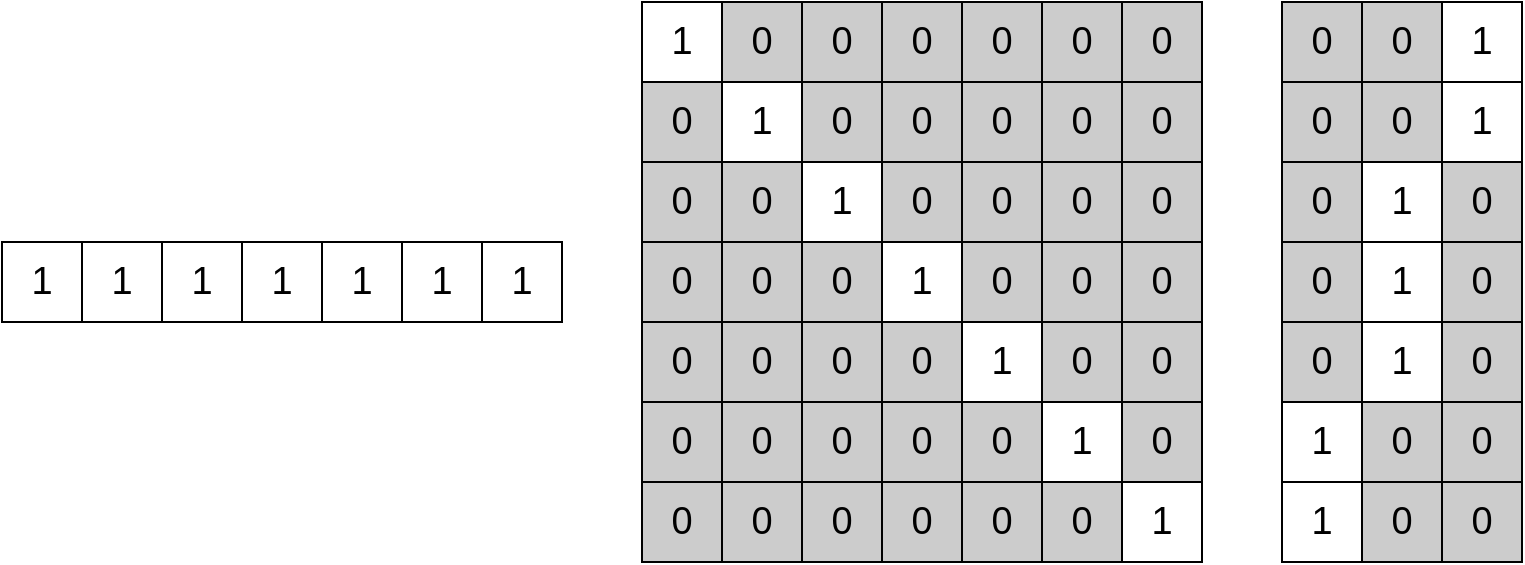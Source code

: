 <mxfile version="14.5.1" type="device"><diagram id="dyF2B47bMtqtZW7nTKwc" name="Page-1"><mxGraphModel dx="1673" dy="967" grid="0" gridSize="10" guides="1" tooltips="1" connect="1" arrows="1" fold="1" page="0" pageScale="1" pageWidth="850" pageHeight="1100" math="0" shadow="0"><root><mxCell id="0"/><mxCell id="1" parent="0"/><mxCell id="_JC6jILGVIjnRzjyqSNM-1" value="" style="rounded=0;whiteSpace=wrap;html=1;" vertex="1" parent="1"><mxGeometry y="120" width="40" height="40" as="geometry"/></mxCell><mxCell id="_JC6jILGVIjnRzjyqSNM-2" value="" style="rounded=0;whiteSpace=wrap;html=1;" vertex="1" parent="1"><mxGeometry x="40" y="120" width="40" height="40" as="geometry"/></mxCell><mxCell id="_JC6jILGVIjnRzjyqSNM-3" value="" style="rounded=0;whiteSpace=wrap;html=1;" vertex="1" parent="1"><mxGeometry x="80" y="120" width="40" height="40" as="geometry"/></mxCell><mxCell id="_JC6jILGVIjnRzjyqSNM-4" value="" style="rounded=0;whiteSpace=wrap;html=1;" vertex="1" parent="1"><mxGeometry x="120" y="120" width="40" height="40" as="geometry"/></mxCell><mxCell id="_JC6jILGVIjnRzjyqSNM-5" value="" style="rounded=0;whiteSpace=wrap;html=1;" vertex="1" parent="1"><mxGeometry x="160" y="120" width="40" height="40" as="geometry"/></mxCell><mxCell id="_JC6jILGVIjnRzjyqSNM-6" value="" style="rounded=0;whiteSpace=wrap;html=1;" vertex="1" parent="1"><mxGeometry x="200" y="120" width="40" height="40" as="geometry"/></mxCell><mxCell id="_JC6jILGVIjnRzjyqSNM-7" value="" style="rounded=0;whiteSpace=wrap;html=1;" vertex="1" parent="1"><mxGeometry x="240" y="120" width="40" height="40" as="geometry"/></mxCell><mxCell id="_JC6jILGVIjnRzjyqSNM-9" value="1" style="text;html=1;strokeColor=none;fillColor=none;align=center;verticalAlign=middle;whiteSpace=wrap;rounded=0;fontSize=19;" vertex="1" parent="1"><mxGeometry y="130" width="40" height="20" as="geometry"/></mxCell><mxCell id="_JC6jILGVIjnRzjyqSNM-10" value="1" style="text;html=1;strokeColor=none;fillColor=none;align=center;verticalAlign=middle;whiteSpace=wrap;rounded=0;fontSize=19;" vertex="1" parent="1"><mxGeometry x="40" y="130" width="40" height="20" as="geometry"/></mxCell><mxCell id="_JC6jILGVIjnRzjyqSNM-11" value="1" style="text;html=1;strokeColor=none;fillColor=none;align=center;verticalAlign=middle;whiteSpace=wrap;rounded=0;fontSize=19;" vertex="1" parent="1"><mxGeometry x="80" y="130" width="40" height="20" as="geometry"/></mxCell><mxCell id="_JC6jILGVIjnRzjyqSNM-12" value="1" style="text;html=1;strokeColor=none;fillColor=none;align=center;verticalAlign=middle;whiteSpace=wrap;rounded=0;fontSize=19;" vertex="1" parent="1"><mxGeometry x="120" y="130" width="40" height="20" as="geometry"/></mxCell><mxCell id="_JC6jILGVIjnRzjyqSNM-13" value="1" style="text;html=1;strokeColor=none;fillColor=none;align=center;verticalAlign=middle;whiteSpace=wrap;rounded=0;fontSize=19;" vertex="1" parent="1"><mxGeometry x="160" y="130" width="40" height="20" as="geometry"/></mxCell><mxCell id="_JC6jILGVIjnRzjyqSNM-14" value="1" style="text;html=1;strokeColor=none;fillColor=none;align=center;verticalAlign=middle;whiteSpace=wrap;rounded=0;fontSize=19;" vertex="1" parent="1"><mxGeometry x="200" y="130" width="40" height="20" as="geometry"/></mxCell><mxCell id="_JC6jILGVIjnRzjyqSNM-15" value="1" style="text;html=1;strokeColor=none;fillColor=none;align=center;verticalAlign=middle;whiteSpace=wrap;rounded=0;fontSize=19;" vertex="1" parent="1"><mxGeometry x="240" y="130" width="40" height="20" as="geometry"/></mxCell><mxCell id="_JC6jILGVIjnRzjyqSNM-16" value="" style="rounded=0;whiteSpace=wrap;html=1;" vertex="1" parent="1"><mxGeometry x="320" width="40" height="40" as="geometry"/></mxCell><mxCell id="_JC6jILGVIjnRzjyqSNM-23" value="1" style="text;html=1;strokeColor=none;fillColor=none;align=center;verticalAlign=middle;whiteSpace=wrap;rounded=0;fontSize=19;" vertex="1" parent="1"><mxGeometry x="320" y="10" width="40" height="20" as="geometry"/></mxCell><mxCell id="_JC6jILGVIjnRzjyqSNM-30" value="" style="rounded=0;whiteSpace=wrap;html=1;" vertex="1" parent="1"><mxGeometry x="360" y="40" width="40" height="40" as="geometry"/></mxCell><mxCell id="_JC6jILGVIjnRzjyqSNM-31" value="1" style="text;html=1;strokeColor=none;fillColor=none;align=center;verticalAlign=middle;whiteSpace=wrap;rounded=0;fontSize=19;" vertex="1" parent="1"><mxGeometry x="360" y="50" width="40" height="20" as="geometry"/></mxCell><mxCell id="_JC6jILGVIjnRzjyqSNM-32" value="" style="rounded=0;whiteSpace=wrap;html=1;" vertex="1" parent="1"><mxGeometry x="400" y="80" width="40" height="40" as="geometry"/></mxCell><mxCell id="_JC6jILGVIjnRzjyqSNM-33" value="1" style="text;html=1;strokeColor=none;fillColor=none;align=center;verticalAlign=middle;whiteSpace=wrap;rounded=0;fontSize=19;" vertex="1" parent="1"><mxGeometry x="400" y="90" width="40" height="20" as="geometry"/></mxCell><mxCell id="_JC6jILGVIjnRzjyqSNM-34" value="" style="rounded=0;whiteSpace=wrap;html=1;" vertex="1" parent="1"><mxGeometry x="440" y="120" width="40" height="40" as="geometry"/></mxCell><mxCell id="_JC6jILGVIjnRzjyqSNM-35" value="1" style="text;html=1;strokeColor=none;fillColor=none;align=center;verticalAlign=middle;whiteSpace=wrap;rounded=0;fontSize=19;" vertex="1" parent="1"><mxGeometry x="440" y="130" width="40" height="20" as="geometry"/></mxCell><mxCell id="_JC6jILGVIjnRzjyqSNM-36" value="" style="rounded=0;whiteSpace=wrap;html=1;" vertex="1" parent="1"><mxGeometry x="480" y="160" width="40" height="40" as="geometry"/></mxCell><mxCell id="_JC6jILGVIjnRzjyqSNM-37" value="1" style="text;html=1;strokeColor=none;fillColor=none;align=center;verticalAlign=middle;whiteSpace=wrap;rounded=0;fontSize=19;" vertex="1" parent="1"><mxGeometry x="480" y="170" width="40" height="20" as="geometry"/></mxCell><mxCell id="_JC6jILGVIjnRzjyqSNM-38" value="" style="rounded=0;whiteSpace=wrap;html=1;" vertex="1" parent="1"><mxGeometry x="520" y="200" width="40" height="40" as="geometry"/></mxCell><mxCell id="_JC6jILGVIjnRzjyqSNM-39" value="1" style="text;html=1;strokeColor=none;fillColor=none;align=center;verticalAlign=middle;whiteSpace=wrap;rounded=0;fontSize=19;" vertex="1" parent="1"><mxGeometry x="520" y="210" width="40" height="20" as="geometry"/></mxCell><mxCell id="_JC6jILGVIjnRzjyqSNM-40" value="" style="rounded=0;whiteSpace=wrap;html=1;" vertex="1" parent="1"><mxGeometry x="560" y="240" width="40" height="40" as="geometry"/></mxCell><mxCell id="_JC6jILGVIjnRzjyqSNM-41" value="1" style="text;html=1;strokeColor=none;fillColor=none;align=center;verticalAlign=middle;whiteSpace=wrap;rounded=0;fontSize=19;" vertex="1" parent="1"><mxGeometry x="560" y="250" width="40" height="20" as="geometry"/></mxCell><mxCell id="_JC6jILGVIjnRzjyqSNM-42" value="" style="rounded=0;whiteSpace=wrap;html=1;fillColor=#CCCCCC;" vertex="1" parent="1"><mxGeometry x="360" width="40" height="40" as="geometry"/></mxCell><mxCell id="_JC6jILGVIjnRzjyqSNM-43" value="0" style="text;html=1;strokeColor=none;fillColor=none;align=center;verticalAlign=middle;whiteSpace=wrap;rounded=0;fontSize=19;" vertex="1" parent="1"><mxGeometry x="360" y="10" width="40" height="20" as="geometry"/></mxCell><mxCell id="_JC6jILGVIjnRzjyqSNM-44" value="" style="rounded=0;whiteSpace=wrap;html=1;fillColor=#CCCCCC;" vertex="1" parent="1"><mxGeometry x="400" width="40" height="40" as="geometry"/></mxCell><mxCell id="_JC6jILGVIjnRzjyqSNM-45" value="0" style="text;html=1;strokeColor=none;fillColor=none;align=center;verticalAlign=middle;whiteSpace=wrap;rounded=0;fontSize=19;" vertex="1" parent="1"><mxGeometry x="400" y="10" width="40" height="20" as="geometry"/></mxCell><mxCell id="_JC6jILGVIjnRzjyqSNM-46" value="" style="rounded=0;whiteSpace=wrap;html=1;fillColor=#CCCCCC;" vertex="1" parent="1"><mxGeometry x="520" y="160" width="40" height="40" as="geometry"/></mxCell><mxCell id="_JC6jILGVIjnRzjyqSNM-47" value="0" style="text;html=1;strokeColor=none;fillColor=none;align=center;verticalAlign=middle;whiteSpace=wrap;rounded=0;fontSize=19;" vertex="1" parent="1"><mxGeometry x="520" y="170" width="40" height="20" as="geometry"/></mxCell><mxCell id="_JC6jILGVIjnRzjyqSNM-48" value="" style="rounded=0;whiteSpace=wrap;html=1;fillColor=#CCCCCC;" vertex="1" parent="1"><mxGeometry x="560" y="160" width="40" height="40" as="geometry"/></mxCell><mxCell id="_JC6jILGVIjnRzjyqSNM-49" value="0" style="text;html=1;strokeColor=none;fillColor=none;align=center;verticalAlign=middle;whiteSpace=wrap;rounded=0;fontSize=19;" vertex="1" parent="1"><mxGeometry x="560" y="170" width="40" height="20" as="geometry"/></mxCell><mxCell id="_JC6jILGVIjnRzjyqSNM-50" value="" style="rounded=0;whiteSpace=wrap;html=1;fillColor=#CCCCCC;" vertex="1" parent="1"><mxGeometry x="440" y="200" width="40" height="40" as="geometry"/></mxCell><mxCell id="_JC6jILGVIjnRzjyqSNM-51" value="0" style="text;html=1;strokeColor=none;fillColor=none;align=center;verticalAlign=middle;whiteSpace=wrap;rounded=0;fontSize=19;" vertex="1" parent="1"><mxGeometry x="440" y="210" width="40" height="20" as="geometry"/></mxCell><mxCell id="_JC6jILGVIjnRzjyqSNM-52" value="" style="rounded=0;whiteSpace=wrap;html=1;fillColor=#CCCCCC;" vertex="1" parent="1"><mxGeometry x="480" y="200" width="40" height="40" as="geometry"/></mxCell><mxCell id="_JC6jILGVIjnRzjyqSNM-53" value="0" style="text;html=1;strokeColor=none;fillColor=none;align=center;verticalAlign=middle;whiteSpace=wrap;rounded=0;fontSize=19;" vertex="1" parent="1"><mxGeometry x="480" y="210" width="40" height="20" as="geometry"/></mxCell><mxCell id="_JC6jILGVIjnRzjyqSNM-54" value="" style="rounded=0;whiteSpace=wrap;html=1;fillColor=#CCCCCC;" vertex="1" parent="1"><mxGeometry x="560" y="200" width="40" height="40" as="geometry"/></mxCell><mxCell id="_JC6jILGVIjnRzjyqSNM-55" value="0" style="text;html=1;strokeColor=none;fillColor=none;align=center;verticalAlign=middle;whiteSpace=wrap;rounded=0;fontSize=19;" vertex="1" parent="1"><mxGeometry x="560" y="210" width="40" height="20" as="geometry"/></mxCell><mxCell id="_JC6jILGVIjnRzjyqSNM-56" value="" style="rounded=0;whiteSpace=wrap;html=1;fillColor=#CCCCCC;" vertex="1" parent="1"><mxGeometry x="320" y="40" width="40" height="40" as="geometry"/></mxCell><mxCell id="_JC6jILGVIjnRzjyqSNM-57" value="0" style="text;html=1;strokeColor=none;fillColor=none;align=center;verticalAlign=middle;whiteSpace=wrap;rounded=0;fontSize=19;" vertex="1" parent="1"><mxGeometry x="320" y="50" width="40" height="20" as="geometry"/></mxCell><mxCell id="_JC6jILGVIjnRzjyqSNM-58" value="" style="rounded=0;whiteSpace=wrap;html=1;fillColor=#CCCCCC;" vertex="1" parent="1"><mxGeometry x="320" y="80" width="40" height="40" as="geometry"/></mxCell><mxCell id="_JC6jILGVIjnRzjyqSNM-59" value="0" style="text;html=1;strokeColor=none;fillColor=none;align=center;verticalAlign=middle;whiteSpace=wrap;rounded=0;fontSize=19;" vertex="1" parent="1"><mxGeometry x="320" y="90" width="40" height="20" as="geometry"/></mxCell><mxCell id="_JC6jILGVIjnRzjyqSNM-60" value="" style="rounded=0;whiteSpace=wrap;html=1;fillColor=#CCCCCC;" vertex="1" parent="1"><mxGeometry x="360" y="80" width="40" height="40" as="geometry"/></mxCell><mxCell id="_JC6jILGVIjnRzjyqSNM-61" value="0" style="text;html=1;strokeColor=none;fillColor=none;align=center;verticalAlign=middle;whiteSpace=wrap;rounded=0;fontSize=19;" vertex="1" parent="1"><mxGeometry x="360" y="90" width="40" height="20" as="geometry"/></mxCell><mxCell id="_JC6jILGVIjnRzjyqSNM-62" value="" style="rounded=0;whiteSpace=wrap;html=1;fillColor=#CCCCCC;" vertex="1" parent="1"><mxGeometry x="400" y="40" width="40" height="40" as="geometry"/></mxCell><mxCell id="_JC6jILGVIjnRzjyqSNM-63" value="0" style="text;html=1;strokeColor=none;fillColor=none;align=center;verticalAlign=middle;whiteSpace=wrap;rounded=0;fontSize=19;" vertex="1" parent="1"><mxGeometry x="400" y="50" width="40" height="20" as="geometry"/></mxCell><mxCell id="_JC6jILGVIjnRzjyqSNM-64" value="" style="rounded=0;whiteSpace=wrap;html=1;fillColor=#CCCCCC;" vertex="1" parent="1"><mxGeometry x="440" y="40" width="40" height="40" as="geometry"/></mxCell><mxCell id="_JC6jILGVIjnRzjyqSNM-65" value="0" style="text;html=1;strokeColor=none;fillColor=none;align=center;verticalAlign=middle;whiteSpace=wrap;rounded=0;fontSize=19;" vertex="1" parent="1"><mxGeometry x="440" y="50" width="40" height="20" as="geometry"/></mxCell><mxCell id="_JC6jILGVIjnRzjyqSNM-66" value="" style="rounded=0;whiteSpace=wrap;html=1;fillColor=#CCCCCC;" vertex="1" parent="1"><mxGeometry x="440" y="80" width="40" height="40" as="geometry"/></mxCell><mxCell id="_JC6jILGVIjnRzjyqSNM-67" value="0" style="text;html=1;strokeColor=none;fillColor=none;align=center;verticalAlign=middle;whiteSpace=wrap;rounded=0;fontSize=19;" vertex="1" parent="1"><mxGeometry x="440" y="90" width="40" height="20" as="geometry"/></mxCell><mxCell id="_JC6jILGVIjnRzjyqSNM-68" value="" style="rounded=0;whiteSpace=wrap;html=1;fillColor=#CCCCCC;" vertex="1" parent="1"><mxGeometry x="480" y="80" width="40" height="40" as="geometry"/></mxCell><mxCell id="_JC6jILGVIjnRzjyqSNM-69" value="0" style="text;html=1;strokeColor=none;fillColor=none;align=center;verticalAlign=middle;whiteSpace=wrap;rounded=0;fontSize=19;" vertex="1" parent="1"><mxGeometry x="480" y="90" width="40" height="20" as="geometry"/></mxCell><mxCell id="_JC6jILGVIjnRzjyqSNM-70" value="" style="rounded=0;whiteSpace=wrap;html=1;fillColor=#CCCCCC;" vertex="1" parent="1"><mxGeometry x="520" y="80" width="40" height="40" as="geometry"/></mxCell><mxCell id="_JC6jILGVIjnRzjyqSNM-71" value="0" style="text;html=1;strokeColor=none;fillColor=none;align=center;verticalAlign=middle;whiteSpace=wrap;rounded=0;fontSize=19;" vertex="1" parent="1"><mxGeometry x="520" y="90" width="40" height="20" as="geometry"/></mxCell><mxCell id="_JC6jILGVIjnRzjyqSNM-72" value="" style="rounded=0;whiteSpace=wrap;html=1;fillColor=#CCCCCC;" vertex="1" parent="1"><mxGeometry x="560" y="80" width="40" height="40" as="geometry"/></mxCell><mxCell id="_JC6jILGVIjnRzjyqSNM-73" value="0" style="text;html=1;strokeColor=none;fillColor=none;align=center;verticalAlign=middle;whiteSpace=wrap;rounded=0;fontSize=19;" vertex="1" parent="1"><mxGeometry x="560" y="90" width="40" height="20" as="geometry"/></mxCell><mxCell id="_JC6jILGVIjnRzjyqSNM-74" value="" style="rounded=0;whiteSpace=wrap;html=1;fillColor=#CCCCCC;" vertex="1" parent="1"><mxGeometry x="440" width="40" height="40" as="geometry"/></mxCell><mxCell id="_JC6jILGVIjnRzjyqSNM-75" value="0" style="text;html=1;strokeColor=none;fillColor=none;align=center;verticalAlign=middle;whiteSpace=wrap;rounded=0;fontSize=19;" vertex="1" parent="1"><mxGeometry x="440" y="10" width="40" height="20" as="geometry"/></mxCell><mxCell id="_JC6jILGVIjnRzjyqSNM-76" value="" style="rounded=0;whiteSpace=wrap;html=1;fillColor=#CCCCCC;" vertex="1" parent="1"><mxGeometry x="480" width="40" height="40" as="geometry"/></mxCell><mxCell id="_JC6jILGVIjnRzjyqSNM-77" value="0" style="text;html=1;strokeColor=none;fillColor=none;align=center;verticalAlign=middle;whiteSpace=wrap;rounded=0;fontSize=19;" vertex="1" parent="1"><mxGeometry x="480" y="10" width="40" height="20" as="geometry"/></mxCell><mxCell id="_JC6jILGVIjnRzjyqSNM-78" value="" style="rounded=0;whiteSpace=wrap;html=1;fillColor=#CCCCCC;" vertex="1" parent="1"><mxGeometry x="520" width="40" height="40" as="geometry"/></mxCell><mxCell id="_JC6jILGVIjnRzjyqSNM-79" value="0" style="text;html=1;strokeColor=none;fillColor=none;align=center;verticalAlign=middle;whiteSpace=wrap;rounded=0;fontSize=19;" vertex="1" parent="1"><mxGeometry x="520" y="10" width="40" height="20" as="geometry"/></mxCell><mxCell id="_JC6jILGVIjnRzjyqSNM-80" value="" style="rounded=0;whiteSpace=wrap;html=1;fillColor=#CCCCCC;" vertex="1" parent="1"><mxGeometry x="560" width="40" height="40" as="geometry"/></mxCell><mxCell id="_JC6jILGVIjnRzjyqSNM-81" value="0" style="text;html=1;strokeColor=none;fillColor=none;align=center;verticalAlign=middle;whiteSpace=wrap;rounded=0;fontSize=19;" vertex="1" parent="1"><mxGeometry x="560" y="10" width="40" height="20" as="geometry"/></mxCell><mxCell id="_JC6jILGVIjnRzjyqSNM-82" value="" style="rounded=0;whiteSpace=wrap;html=1;fillColor=#CCCCCC;" vertex="1" parent="1"><mxGeometry x="480" y="40" width="40" height="40" as="geometry"/></mxCell><mxCell id="_JC6jILGVIjnRzjyqSNM-83" value="0" style="text;html=1;strokeColor=none;fillColor=none;align=center;verticalAlign=middle;whiteSpace=wrap;rounded=0;fontSize=19;" vertex="1" parent="1"><mxGeometry x="480" y="50" width="40" height="20" as="geometry"/></mxCell><mxCell id="_JC6jILGVIjnRzjyqSNM-84" value="" style="rounded=0;whiteSpace=wrap;html=1;fillColor=#CCCCCC;" vertex="1" parent="1"><mxGeometry x="520" y="40" width="40" height="40" as="geometry"/></mxCell><mxCell id="_JC6jILGVIjnRzjyqSNM-85" value="0" style="text;html=1;strokeColor=none;fillColor=none;align=center;verticalAlign=middle;whiteSpace=wrap;rounded=0;fontSize=19;" vertex="1" parent="1"><mxGeometry x="520" y="50" width="40" height="20" as="geometry"/></mxCell><mxCell id="_JC6jILGVIjnRzjyqSNM-86" value="" style="rounded=0;whiteSpace=wrap;html=1;fillColor=#CCCCCC;" vertex="1" parent="1"><mxGeometry x="480" y="120" width="40" height="40" as="geometry"/></mxCell><mxCell id="_JC6jILGVIjnRzjyqSNM-87" value="0" style="text;html=1;strokeColor=none;fillColor=none;align=center;verticalAlign=middle;whiteSpace=wrap;rounded=0;fontSize=19;" vertex="1" parent="1"><mxGeometry x="480" y="130" width="40" height="20" as="geometry"/></mxCell><mxCell id="_JC6jILGVIjnRzjyqSNM-88" value="" style="rounded=0;whiteSpace=wrap;html=1;fillColor=#CCCCCC;" vertex="1" parent="1"><mxGeometry x="520" y="120" width="40" height="40" as="geometry"/></mxCell><mxCell id="_JC6jILGVIjnRzjyqSNM-89" value="0" style="text;html=1;strokeColor=none;fillColor=none;align=center;verticalAlign=middle;whiteSpace=wrap;rounded=0;fontSize=19;" vertex="1" parent="1"><mxGeometry x="520" y="130" width="40" height="20" as="geometry"/></mxCell><mxCell id="_JC6jILGVIjnRzjyqSNM-90" value="" style="rounded=0;whiteSpace=wrap;html=1;fillColor=#CCCCCC;" vertex="1" parent="1"><mxGeometry x="480" y="240" width="40" height="40" as="geometry"/></mxCell><mxCell id="_JC6jILGVIjnRzjyqSNM-91" value="0" style="text;html=1;strokeColor=none;fillColor=none;align=center;verticalAlign=middle;whiteSpace=wrap;rounded=0;fontSize=19;" vertex="1" parent="1"><mxGeometry x="480" y="250" width="40" height="20" as="geometry"/></mxCell><mxCell id="_JC6jILGVIjnRzjyqSNM-92" value="" style="rounded=0;whiteSpace=wrap;html=1;fillColor=#CCCCCC;" vertex="1" parent="1"><mxGeometry x="520" y="240" width="40" height="40" as="geometry"/></mxCell><mxCell id="_JC6jILGVIjnRzjyqSNM-93" value="0" style="text;html=1;strokeColor=none;fillColor=none;align=center;verticalAlign=middle;whiteSpace=wrap;rounded=0;fontSize=19;" vertex="1" parent="1"><mxGeometry x="520" y="250" width="40" height="20" as="geometry"/></mxCell><mxCell id="_JC6jILGVIjnRzjyqSNM-94" value="" style="rounded=0;whiteSpace=wrap;html=1;fillColor=#CCCCCC;" vertex="1" parent="1"><mxGeometry x="400" y="240" width="40" height="40" as="geometry"/></mxCell><mxCell id="_JC6jILGVIjnRzjyqSNM-95" value="0" style="text;html=1;strokeColor=none;fillColor=none;align=center;verticalAlign=middle;whiteSpace=wrap;rounded=0;fontSize=19;" vertex="1" parent="1"><mxGeometry x="400" y="250" width="40" height="20" as="geometry"/></mxCell><mxCell id="_JC6jILGVIjnRzjyqSNM-96" value="" style="rounded=0;whiteSpace=wrap;html=1;fillColor=#CCCCCC;" vertex="1" parent="1"><mxGeometry x="440" y="240" width="40" height="40" as="geometry"/></mxCell><mxCell id="_JC6jILGVIjnRzjyqSNM-97" value="0" style="text;html=1;strokeColor=none;fillColor=none;align=center;verticalAlign=middle;whiteSpace=wrap;rounded=0;fontSize=19;" vertex="1" parent="1"><mxGeometry x="440" y="250" width="40" height="20" as="geometry"/></mxCell><mxCell id="_JC6jILGVIjnRzjyqSNM-98" value="" style="rounded=0;whiteSpace=wrap;html=1;fillColor=#CCCCCC;" vertex="1" parent="1"><mxGeometry x="320" y="240" width="40" height="40" as="geometry"/></mxCell><mxCell id="_JC6jILGVIjnRzjyqSNM-99" value="0" style="text;html=1;strokeColor=none;fillColor=none;align=center;verticalAlign=middle;whiteSpace=wrap;rounded=0;fontSize=19;" vertex="1" parent="1"><mxGeometry x="320" y="250" width="40" height="20" as="geometry"/></mxCell><mxCell id="_JC6jILGVIjnRzjyqSNM-100" value="" style="rounded=0;whiteSpace=wrap;html=1;fillColor=#CCCCCC;" vertex="1" parent="1"><mxGeometry x="360" y="240" width="40" height="40" as="geometry"/></mxCell><mxCell id="_JC6jILGVIjnRzjyqSNM-101" value="0" style="text;html=1;strokeColor=none;fillColor=none;align=center;verticalAlign=middle;whiteSpace=wrap;rounded=0;fontSize=19;" vertex="1" parent="1"><mxGeometry x="360" y="250" width="40" height="20" as="geometry"/></mxCell><mxCell id="_JC6jILGVIjnRzjyqSNM-102" value="" style="rounded=0;whiteSpace=wrap;html=1;fillColor=#CCCCCC;" vertex="1" parent="1"><mxGeometry x="360" y="200" width="40" height="40" as="geometry"/></mxCell><mxCell id="_JC6jILGVIjnRzjyqSNM-103" value="0" style="text;html=1;strokeColor=none;fillColor=none;align=center;verticalAlign=middle;whiteSpace=wrap;rounded=0;fontSize=19;" vertex="1" parent="1"><mxGeometry x="360" y="210" width="40" height="20" as="geometry"/></mxCell><mxCell id="_JC6jILGVIjnRzjyqSNM-104" value="" style="rounded=0;whiteSpace=wrap;html=1;fillColor=#CCCCCC;" vertex="1" parent="1"><mxGeometry x="400" y="200" width="40" height="40" as="geometry"/></mxCell><mxCell id="_JC6jILGVIjnRzjyqSNM-105" value="0" style="text;html=1;strokeColor=none;fillColor=none;align=center;verticalAlign=middle;whiteSpace=wrap;rounded=0;fontSize=19;" vertex="1" parent="1"><mxGeometry x="400" y="210" width="40" height="20" as="geometry"/></mxCell><mxCell id="_JC6jILGVIjnRzjyqSNM-106" value="" style="rounded=0;whiteSpace=wrap;html=1;fillColor=#CCCCCC;" vertex="1" parent="1"><mxGeometry x="400" y="160" width="40" height="40" as="geometry"/></mxCell><mxCell id="_JC6jILGVIjnRzjyqSNM-107" value="0" style="text;html=1;strokeColor=none;fillColor=none;align=center;verticalAlign=middle;whiteSpace=wrap;rounded=0;fontSize=19;" vertex="1" parent="1"><mxGeometry x="400" y="170" width="40" height="20" as="geometry"/></mxCell><mxCell id="_JC6jILGVIjnRzjyqSNM-108" value="" style="rounded=0;whiteSpace=wrap;html=1;fillColor=#CCCCCC;" vertex="1" parent="1"><mxGeometry x="440" y="160" width="40" height="40" as="geometry"/></mxCell><mxCell id="_JC6jILGVIjnRzjyqSNM-109" value="0" style="text;html=1;strokeColor=none;fillColor=none;align=center;verticalAlign=middle;whiteSpace=wrap;rounded=0;fontSize=19;" vertex="1" parent="1"><mxGeometry x="440" y="170" width="40" height="20" as="geometry"/></mxCell><mxCell id="_JC6jILGVIjnRzjyqSNM-110" value="" style="rounded=0;whiteSpace=wrap;html=1;fillColor=#CCCCCC;" vertex="1" parent="1"><mxGeometry x="320" y="160" width="40" height="40" as="geometry"/></mxCell><mxCell id="_JC6jILGVIjnRzjyqSNM-111" value="0" style="text;html=1;strokeColor=none;fillColor=none;align=center;verticalAlign=middle;whiteSpace=wrap;rounded=0;fontSize=19;" vertex="1" parent="1"><mxGeometry x="320" y="170" width="40" height="20" as="geometry"/></mxCell><mxCell id="_JC6jILGVIjnRzjyqSNM-112" value="" style="rounded=0;whiteSpace=wrap;html=1;fillColor=#CCCCCC;" vertex="1" parent="1"><mxGeometry x="360" y="160" width="40" height="40" as="geometry"/></mxCell><mxCell id="_JC6jILGVIjnRzjyqSNM-113" value="0" style="text;html=1;strokeColor=none;fillColor=none;align=center;verticalAlign=middle;whiteSpace=wrap;rounded=0;fontSize=19;" vertex="1" parent="1"><mxGeometry x="360" y="170" width="40" height="20" as="geometry"/></mxCell><mxCell id="_JC6jILGVIjnRzjyqSNM-114" value="" style="rounded=0;whiteSpace=wrap;html=1;fillColor=#CCCCCC;" vertex="1" parent="1"><mxGeometry x="360" y="120" width="40" height="40" as="geometry"/></mxCell><mxCell id="_JC6jILGVIjnRzjyqSNM-115" value="0" style="text;html=1;strokeColor=none;fillColor=none;align=center;verticalAlign=middle;whiteSpace=wrap;rounded=0;fontSize=19;" vertex="1" parent="1"><mxGeometry x="360" y="130" width="40" height="20" as="geometry"/></mxCell><mxCell id="_JC6jILGVIjnRzjyqSNM-116" value="" style="rounded=0;whiteSpace=wrap;html=1;fillColor=#CCCCCC;" vertex="1" parent="1"><mxGeometry x="400" y="120" width="40" height="40" as="geometry"/></mxCell><mxCell id="_JC6jILGVIjnRzjyqSNM-117" value="0" style="text;html=1;strokeColor=none;fillColor=none;align=center;verticalAlign=middle;whiteSpace=wrap;rounded=0;fontSize=19;" vertex="1" parent="1"><mxGeometry x="400" y="130" width="40" height="20" as="geometry"/></mxCell><mxCell id="_JC6jILGVIjnRzjyqSNM-118" value="" style="rounded=0;whiteSpace=wrap;html=1;fillColor=#CCCCCC;" vertex="1" parent="1"><mxGeometry x="560" y="40" width="40" height="40" as="geometry"/></mxCell><mxCell id="_JC6jILGVIjnRzjyqSNM-119" value="0" style="text;html=1;strokeColor=none;fillColor=none;align=center;verticalAlign=middle;whiteSpace=wrap;rounded=0;fontSize=19;" vertex="1" parent="1"><mxGeometry x="560" y="50" width="40" height="20" as="geometry"/></mxCell><mxCell id="_JC6jILGVIjnRzjyqSNM-120" value="" style="rounded=0;whiteSpace=wrap;html=1;fillColor=#CCCCCC;" vertex="1" parent="1"><mxGeometry x="560" y="120" width="40" height="40" as="geometry"/></mxCell><mxCell id="_JC6jILGVIjnRzjyqSNM-121" value="0" style="text;html=1;strokeColor=none;fillColor=none;align=center;verticalAlign=middle;whiteSpace=wrap;rounded=0;fontSize=19;" vertex="1" parent="1"><mxGeometry x="560" y="130" width="40" height="20" as="geometry"/></mxCell><mxCell id="_JC6jILGVIjnRzjyqSNM-122" value="" style="rounded=0;whiteSpace=wrap;html=1;fillColor=#CCCCCC;" vertex="1" parent="1"><mxGeometry x="320" y="120" width="40" height="40" as="geometry"/></mxCell><mxCell id="_JC6jILGVIjnRzjyqSNM-123" value="0" style="text;html=1;strokeColor=none;fillColor=none;align=center;verticalAlign=middle;whiteSpace=wrap;rounded=0;fontSize=19;" vertex="1" parent="1"><mxGeometry x="320" y="130" width="40" height="20" as="geometry"/></mxCell><mxCell id="_JC6jILGVIjnRzjyqSNM-124" value="" style="rounded=0;whiteSpace=wrap;html=1;fillColor=#CCCCCC;" vertex="1" parent="1"><mxGeometry x="320" y="200" width="40" height="40" as="geometry"/></mxCell><mxCell id="_JC6jILGVIjnRzjyqSNM-125" value="0" style="text;html=1;strokeColor=none;fillColor=none;align=center;verticalAlign=middle;whiteSpace=wrap;rounded=0;fontSize=19;" vertex="1" parent="1"><mxGeometry x="320" y="210" width="40" height="20" as="geometry"/></mxCell><mxCell id="_JC6jILGVIjnRzjyqSNM-126" value="" style="rounded=0;whiteSpace=wrap;html=1;" vertex="1" parent="1"><mxGeometry x="720" width="40" height="40" as="geometry"/></mxCell><mxCell id="_JC6jILGVIjnRzjyqSNM-127" value="1" style="text;html=1;strokeColor=none;fillColor=none;align=center;verticalAlign=middle;whiteSpace=wrap;rounded=0;fontSize=19;" vertex="1" parent="1"><mxGeometry x="720" y="10" width="40" height="20" as="geometry"/></mxCell><mxCell id="_JC6jILGVIjnRzjyqSNM-128" value="" style="rounded=0;whiteSpace=wrap;html=1;" vertex="1" parent="1"><mxGeometry x="720" y="40" width="40" height="40" as="geometry"/></mxCell><mxCell id="_JC6jILGVIjnRzjyqSNM-129" value="1" style="text;html=1;strokeColor=none;fillColor=none;align=center;verticalAlign=middle;whiteSpace=wrap;rounded=0;fontSize=19;" vertex="1" parent="1"><mxGeometry x="720" y="50" width="40" height="20" as="geometry"/></mxCell><mxCell id="_JC6jILGVIjnRzjyqSNM-130" value="" style="rounded=0;whiteSpace=wrap;html=1;" vertex="1" parent="1"><mxGeometry x="680" y="80" width="40" height="40" as="geometry"/></mxCell><mxCell id="_JC6jILGVIjnRzjyqSNM-131" value="1" style="text;html=1;strokeColor=none;fillColor=none;align=center;verticalAlign=middle;whiteSpace=wrap;rounded=0;fontSize=19;" vertex="1" parent="1"><mxGeometry x="680" y="90" width="40" height="20" as="geometry"/></mxCell><mxCell id="_JC6jILGVIjnRzjyqSNM-132" value="" style="rounded=0;whiteSpace=wrap;html=1;" vertex="1" parent="1"><mxGeometry x="680" y="120" width="40" height="40" as="geometry"/></mxCell><mxCell id="_JC6jILGVIjnRzjyqSNM-133" value="1" style="text;html=1;strokeColor=none;fillColor=none;align=center;verticalAlign=middle;whiteSpace=wrap;rounded=0;fontSize=19;" vertex="1" parent="1"><mxGeometry x="680" y="130" width="40" height="20" as="geometry"/></mxCell><mxCell id="_JC6jILGVIjnRzjyqSNM-134" value="" style="rounded=0;whiteSpace=wrap;html=1;" vertex="1" parent="1"><mxGeometry x="680" y="160" width="40" height="40" as="geometry"/></mxCell><mxCell id="_JC6jILGVIjnRzjyqSNM-135" value="1" style="text;html=1;strokeColor=none;fillColor=none;align=center;verticalAlign=middle;whiteSpace=wrap;rounded=0;fontSize=19;" vertex="1" parent="1"><mxGeometry x="680" y="170" width="40" height="20" as="geometry"/></mxCell><mxCell id="_JC6jILGVIjnRzjyqSNM-136" value="" style="rounded=0;whiteSpace=wrap;html=1;" vertex="1" parent="1"><mxGeometry x="640" y="200" width="40" height="40" as="geometry"/></mxCell><mxCell id="_JC6jILGVIjnRzjyqSNM-137" value="1" style="text;html=1;strokeColor=none;fillColor=none;align=center;verticalAlign=middle;whiteSpace=wrap;rounded=0;fontSize=19;" vertex="1" parent="1"><mxGeometry x="640" y="210" width="40" height="20" as="geometry"/></mxCell><mxCell id="_JC6jILGVIjnRzjyqSNM-138" value="" style="rounded=0;whiteSpace=wrap;html=1;" vertex="1" parent="1"><mxGeometry x="640" y="240" width="40" height="40" as="geometry"/></mxCell><mxCell id="_JC6jILGVIjnRzjyqSNM-139" value="1" style="text;html=1;strokeColor=none;fillColor=none;align=center;verticalAlign=middle;whiteSpace=wrap;rounded=0;fontSize=19;" vertex="1" parent="1"><mxGeometry x="640" y="250" width="40" height="20" as="geometry"/></mxCell><mxCell id="_JC6jILGVIjnRzjyqSNM-142" value="" style="rounded=0;whiteSpace=wrap;html=1;fillColor=#CCCCCC;" vertex="1" parent="1"><mxGeometry x="640" width="40" height="40" as="geometry"/></mxCell><mxCell id="_JC6jILGVIjnRzjyqSNM-143" value="0" style="text;html=1;strokeColor=none;fillColor=none;align=center;verticalAlign=middle;whiteSpace=wrap;rounded=0;fontSize=19;" vertex="1" parent="1"><mxGeometry x="640" y="10" width="40" height="20" as="geometry"/></mxCell><mxCell id="_JC6jILGVIjnRzjyqSNM-144" value="" style="rounded=0;whiteSpace=wrap;html=1;fillColor=#CCCCCC;" vertex="1" parent="1"><mxGeometry x="640" y="160" width="40" height="40" as="geometry"/></mxCell><mxCell id="_JC6jILGVIjnRzjyqSNM-145" value="0" style="text;html=1;strokeColor=none;fillColor=none;align=center;verticalAlign=middle;whiteSpace=wrap;rounded=0;fontSize=19;" vertex="1" parent="1"><mxGeometry x="640" y="170" width="40" height="20" as="geometry"/></mxCell><mxCell id="_JC6jILGVIjnRzjyqSNM-146" value="" style="rounded=0;whiteSpace=wrap;html=1;fillColor=#CCCCCC;" vertex="1" parent="1"><mxGeometry x="640" y="80" width="40" height="40" as="geometry"/></mxCell><mxCell id="_JC6jILGVIjnRzjyqSNM-147" value="0" style="text;html=1;strokeColor=none;fillColor=none;align=center;verticalAlign=middle;whiteSpace=wrap;rounded=0;fontSize=19;" vertex="1" parent="1"><mxGeometry x="640" y="90" width="40" height="20" as="geometry"/></mxCell><mxCell id="_JC6jILGVIjnRzjyqSNM-148" value="" style="rounded=0;whiteSpace=wrap;html=1;fillColor=#CCCCCC;" vertex="1" parent="1"><mxGeometry x="640" y="40" width="40" height="40" as="geometry"/></mxCell><mxCell id="_JC6jILGVIjnRzjyqSNM-149" value="0" style="text;html=1;strokeColor=none;fillColor=none;align=center;verticalAlign=middle;whiteSpace=wrap;rounded=0;fontSize=19;" vertex="1" parent="1"><mxGeometry x="640" y="50" width="40" height="20" as="geometry"/></mxCell><mxCell id="_JC6jILGVIjnRzjyqSNM-150" value="" style="rounded=0;whiteSpace=wrap;html=1;fillColor=#CCCCCC;" vertex="1" parent="1"><mxGeometry x="640" y="120" width="40" height="40" as="geometry"/></mxCell><mxCell id="_JC6jILGVIjnRzjyqSNM-151" value="0" style="text;html=1;strokeColor=none;fillColor=none;align=center;verticalAlign=middle;whiteSpace=wrap;rounded=0;fontSize=19;" vertex="1" parent="1"><mxGeometry x="640" y="130" width="40" height="20" as="geometry"/></mxCell><mxCell id="_JC6jILGVIjnRzjyqSNM-152" value="" style="rounded=0;whiteSpace=wrap;html=1;fillColor=#CCCCCC;" vertex="1" parent="1"><mxGeometry x="720" y="80" width="40" height="40" as="geometry"/></mxCell><mxCell id="_JC6jILGVIjnRzjyqSNM-153" value="0" style="text;html=1;strokeColor=none;fillColor=none;align=center;verticalAlign=middle;whiteSpace=wrap;rounded=0;fontSize=19;" vertex="1" parent="1"><mxGeometry x="720" y="90" width="40" height="20" as="geometry"/></mxCell><mxCell id="_JC6jILGVIjnRzjyqSNM-154" value="" style="rounded=0;whiteSpace=wrap;html=1;fillColor=#CCCCCC;" vertex="1" parent="1"><mxGeometry x="720" y="120" width="40" height="40" as="geometry"/></mxCell><mxCell id="_JC6jILGVIjnRzjyqSNM-155" value="0" style="text;html=1;strokeColor=none;fillColor=none;align=center;verticalAlign=middle;whiteSpace=wrap;rounded=0;fontSize=19;" vertex="1" parent="1"><mxGeometry x="720" y="130" width="40" height="20" as="geometry"/></mxCell><mxCell id="_JC6jILGVIjnRzjyqSNM-158" value="" style="rounded=0;whiteSpace=wrap;html=1;fillColor=#CCCCCC;" vertex="1" parent="1"><mxGeometry x="720" y="200" width="40" height="40" as="geometry"/></mxCell><mxCell id="_JC6jILGVIjnRzjyqSNM-159" value="0" style="text;html=1;strokeColor=none;fillColor=none;align=center;verticalAlign=middle;whiteSpace=wrap;rounded=0;fontSize=19;" vertex="1" parent="1"><mxGeometry x="720" y="210" width="40" height="20" as="geometry"/></mxCell><mxCell id="_JC6jILGVIjnRzjyqSNM-160" value="" style="rounded=0;whiteSpace=wrap;html=1;fillColor=#CCCCCC;" vertex="1" parent="1"><mxGeometry x="720" y="160" width="40" height="40" as="geometry"/></mxCell><mxCell id="_JC6jILGVIjnRzjyqSNM-161" value="0" style="text;html=1;strokeColor=none;fillColor=none;align=center;verticalAlign=middle;whiteSpace=wrap;rounded=0;fontSize=19;" vertex="1" parent="1"><mxGeometry x="720" y="170" width="40" height="20" as="geometry"/></mxCell><mxCell id="_JC6jILGVIjnRzjyqSNM-162" value="" style="rounded=0;whiteSpace=wrap;html=1;fillColor=#CCCCCC;" vertex="1" parent="1"><mxGeometry x="720" y="240" width="40" height="40" as="geometry"/></mxCell><mxCell id="_JC6jILGVIjnRzjyqSNM-163" value="0" style="text;html=1;strokeColor=none;fillColor=none;align=center;verticalAlign=middle;whiteSpace=wrap;rounded=0;fontSize=19;" vertex="1" parent="1"><mxGeometry x="720" y="250" width="40" height="20" as="geometry"/></mxCell><mxCell id="_JC6jILGVIjnRzjyqSNM-164" value="" style="rounded=0;whiteSpace=wrap;html=1;fillColor=#CCCCCC;" vertex="1" parent="1"><mxGeometry x="680" y="200" width="40" height="40" as="geometry"/></mxCell><mxCell id="_JC6jILGVIjnRzjyqSNM-165" value="0" style="text;html=1;strokeColor=none;fillColor=none;align=center;verticalAlign=middle;whiteSpace=wrap;rounded=0;fontSize=19;" vertex="1" parent="1"><mxGeometry x="680" y="210" width="40" height="20" as="geometry"/></mxCell><mxCell id="_JC6jILGVIjnRzjyqSNM-166" value="" style="rounded=0;whiteSpace=wrap;html=1;fillColor=#CCCCCC;" vertex="1" parent="1"><mxGeometry x="680" y="240" width="40" height="40" as="geometry"/></mxCell><mxCell id="_JC6jILGVIjnRzjyqSNM-167" value="0" style="text;html=1;strokeColor=none;fillColor=none;align=center;verticalAlign=middle;whiteSpace=wrap;rounded=0;fontSize=19;" vertex="1" parent="1"><mxGeometry x="680" y="250" width="40" height="20" as="geometry"/></mxCell><mxCell id="_JC6jILGVIjnRzjyqSNM-168" value="" style="rounded=0;whiteSpace=wrap;html=1;fillColor=#CCCCCC;" vertex="1" parent="1"><mxGeometry x="680" width="40" height="40" as="geometry"/></mxCell><mxCell id="_JC6jILGVIjnRzjyqSNM-169" value="0" style="text;html=1;strokeColor=none;fillColor=none;align=center;verticalAlign=middle;whiteSpace=wrap;rounded=0;fontSize=19;" vertex="1" parent="1"><mxGeometry x="680" y="10" width="40" height="20" as="geometry"/></mxCell><mxCell id="_JC6jILGVIjnRzjyqSNM-170" value="" style="rounded=0;whiteSpace=wrap;html=1;fillColor=#CCCCCC;" vertex="1" parent="1"><mxGeometry x="680" y="40" width="40" height="40" as="geometry"/></mxCell><mxCell id="_JC6jILGVIjnRzjyqSNM-171" value="0" style="text;html=1;strokeColor=none;fillColor=none;align=center;verticalAlign=middle;whiteSpace=wrap;rounded=0;fontSize=19;" vertex="1" parent="1"><mxGeometry x="680" y="50" width="40" height="20" as="geometry"/></mxCell></root></mxGraphModel></diagram></mxfile>